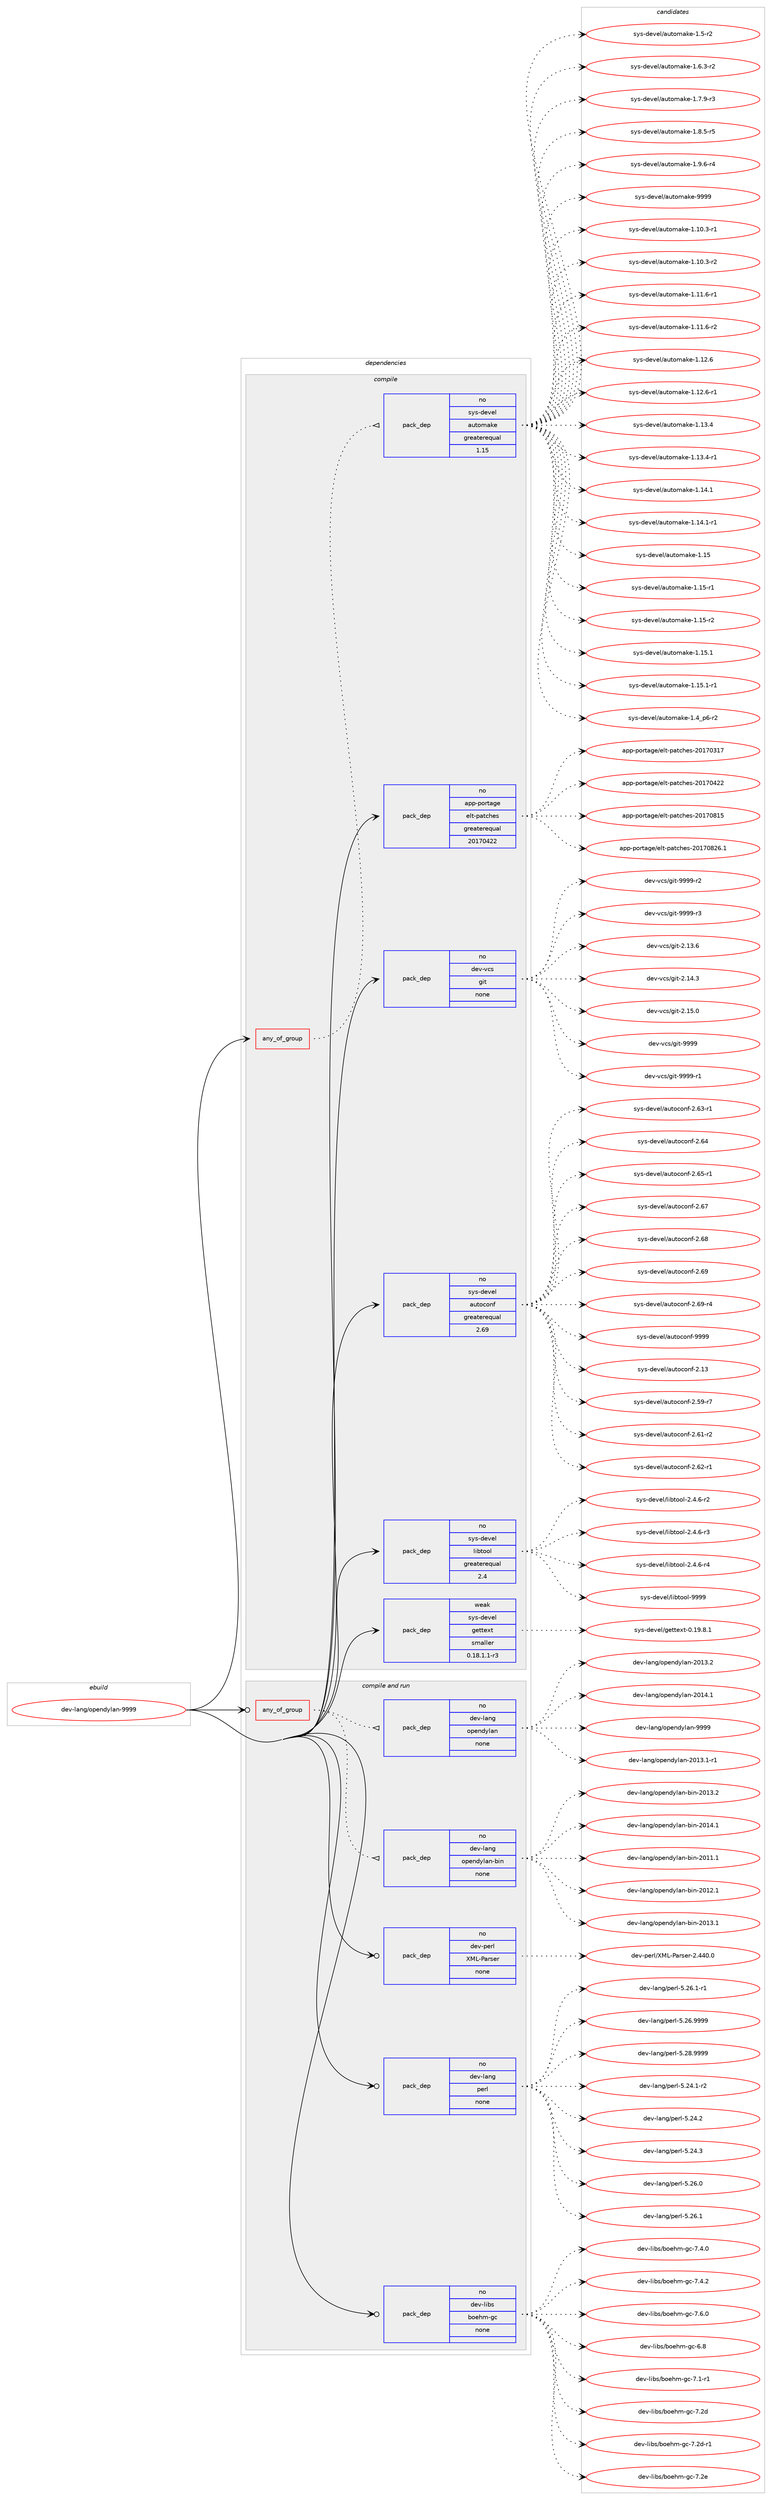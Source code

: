 digraph prolog {

# *************
# Graph options
# *************

newrank=true;
concentrate=true;
compound=true;
graph [rankdir=LR,fontname=Helvetica,fontsize=10,ranksep=1.5];#, ranksep=2.5, nodesep=0.2];
edge  [arrowhead=vee];
node  [fontname=Helvetica,fontsize=10];

# **********
# The ebuild
# **********

subgraph cluster_leftcol {
color=gray;
rank=same;
label=<<i>ebuild</i>>;
id [label="dev-lang/opendylan-9999", color=red, width=4, href="../dev-lang/opendylan-9999.svg"];
}

# ****************
# The dependencies
# ****************

subgraph cluster_midcol {
color=gray;
label=<<i>dependencies</i>>;
subgraph cluster_compile {
fillcolor="#eeeeee";
style=filled;
label=<<i>compile</i>>;
subgraph any3066 {
dependency107773 [label=<<TABLE BORDER="0" CELLBORDER="1" CELLSPACING="0" CELLPADDING="4"><TR><TD CELLPADDING="10">any_of_group</TD></TR></TABLE>>, shape=none, color=red];subgraph pack81562 {
dependency107774 [label=<<TABLE BORDER="0" CELLBORDER="1" CELLSPACING="0" CELLPADDING="4" WIDTH="220"><TR><TD ROWSPAN="6" CELLPADDING="30">pack_dep</TD></TR><TR><TD WIDTH="110">no</TD></TR><TR><TD>sys-devel</TD></TR><TR><TD>automake</TD></TR><TR><TD>greaterequal</TD></TR><TR><TD>1.15</TD></TR></TABLE>>, shape=none, color=blue];
}
dependency107773:e -> dependency107774:w [weight=20,style="dotted",arrowhead="oinv"];
}
id:e -> dependency107773:w [weight=20,style="solid",arrowhead="vee"];
subgraph pack81563 {
dependency107775 [label=<<TABLE BORDER="0" CELLBORDER="1" CELLSPACING="0" CELLPADDING="4" WIDTH="220"><TR><TD ROWSPAN="6" CELLPADDING="30">pack_dep</TD></TR><TR><TD WIDTH="110">no</TD></TR><TR><TD>app-portage</TD></TR><TR><TD>elt-patches</TD></TR><TR><TD>greaterequal</TD></TR><TR><TD>20170422</TD></TR></TABLE>>, shape=none, color=blue];
}
id:e -> dependency107775:w [weight=20,style="solid",arrowhead="vee"];
subgraph pack81564 {
dependency107776 [label=<<TABLE BORDER="0" CELLBORDER="1" CELLSPACING="0" CELLPADDING="4" WIDTH="220"><TR><TD ROWSPAN="6" CELLPADDING="30">pack_dep</TD></TR><TR><TD WIDTH="110">no</TD></TR><TR><TD>dev-vcs</TD></TR><TR><TD>git</TD></TR><TR><TD>none</TD></TR><TR><TD></TD></TR></TABLE>>, shape=none, color=blue];
}
id:e -> dependency107776:w [weight=20,style="solid",arrowhead="vee"];
subgraph pack81565 {
dependency107777 [label=<<TABLE BORDER="0" CELLBORDER="1" CELLSPACING="0" CELLPADDING="4" WIDTH="220"><TR><TD ROWSPAN="6" CELLPADDING="30">pack_dep</TD></TR><TR><TD WIDTH="110">no</TD></TR><TR><TD>sys-devel</TD></TR><TR><TD>autoconf</TD></TR><TR><TD>greaterequal</TD></TR><TR><TD>2.69</TD></TR></TABLE>>, shape=none, color=blue];
}
id:e -> dependency107777:w [weight=20,style="solid",arrowhead="vee"];
subgraph pack81566 {
dependency107778 [label=<<TABLE BORDER="0" CELLBORDER="1" CELLSPACING="0" CELLPADDING="4" WIDTH="220"><TR><TD ROWSPAN="6" CELLPADDING="30">pack_dep</TD></TR><TR><TD WIDTH="110">no</TD></TR><TR><TD>sys-devel</TD></TR><TR><TD>libtool</TD></TR><TR><TD>greaterequal</TD></TR><TR><TD>2.4</TD></TR></TABLE>>, shape=none, color=blue];
}
id:e -> dependency107778:w [weight=20,style="solid",arrowhead="vee"];
subgraph pack81567 {
dependency107779 [label=<<TABLE BORDER="0" CELLBORDER="1" CELLSPACING="0" CELLPADDING="4" WIDTH="220"><TR><TD ROWSPAN="6" CELLPADDING="30">pack_dep</TD></TR><TR><TD WIDTH="110">weak</TD></TR><TR><TD>sys-devel</TD></TR><TR><TD>gettext</TD></TR><TR><TD>smaller</TD></TR><TR><TD>0.18.1.1-r3</TD></TR></TABLE>>, shape=none, color=blue];
}
id:e -> dependency107779:w [weight=20,style="solid",arrowhead="vee"];
}
subgraph cluster_compileandrun {
fillcolor="#eeeeee";
style=filled;
label=<<i>compile and run</i>>;
subgraph any3067 {
dependency107780 [label=<<TABLE BORDER="0" CELLBORDER="1" CELLSPACING="0" CELLPADDING="4"><TR><TD CELLPADDING="10">any_of_group</TD></TR></TABLE>>, shape=none, color=red];subgraph pack81568 {
dependency107781 [label=<<TABLE BORDER="0" CELLBORDER="1" CELLSPACING="0" CELLPADDING="4" WIDTH="220"><TR><TD ROWSPAN="6" CELLPADDING="30">pack_dep</TD></TR><TR><TD WIDTH="110">no</TD></TR><TR><TD>dev-lang</TD></TR><TR><TD>opendylan-bin</TD></TR><TR><TD>none</TD></TR><TR><TD></TD></TR></TABLE>>, shape=none, color=blue];
}
dependency107780:e -> dependency107781:w [weight=20,style="dotted",arrowhead="oinv"];
subgraph pack81569 {
dependency107782 [label=<<TABLE BORDER="0" CELLBORDER="1" CELLSPACING="0" CELLPADDING="4" WIDTH="220"><TR><TD ROWSPAN="6" CELLPADDING="30">pack_dep</TD></TR><TR><TD WIDTH="110">no</TD></TR><TR><TD>dev-lang</TD></TR><TR><TD>opendylan</TD></TR><TR><TD>none</TD></TR><TR><TD></TD></TR></TABLE>>, shape=none, color=blue];
}
dependency107780:e -> dependency107782:w [weight=20,style="dotted",arrowhead="oinv"];
}
id:e -> dependency107780:w [weight=20,style="solid",arrowhead="odotvee"];
subgraph pack81570 {
dependency107783 [label=<<TABLE BORDER="0" CELLBORDER="1" CELLSPACING="0" CELLPADDING="4" WIDTH="220"><TR><TD ROWSPAN="6" CELLPADDING="30">pack_dep</TD></TR><TR><TD WIDTH="110">no</TD></TR><TR><TD>dev-lang</TD></TR><TR><TD>perl</TD></TR><TR><TD>none</TD></TR><TR><TD></TD></TR></TABLE>>, shape=none, color=blue];
}
id:e -> dependency107783:w [weight=20,style="solid",arrowhead="odotvee"];
subgraph pack81571 {
dependency107784 [label=<<TABLE BORDER="0" CELLBORDER="1" CELLSPACING="0" CELLPADDING="4" WIDTH="220"><TR><TD ROWSPAN="6" CELLPADDING="30">pack_dep</TD></TR><TR><TD WIDTH="110">no</TD></TR><TR><TD>dev-libs</TD></TR><TR><TD>boehm-gc</TD></TR><TR><TD>none</TD></TR><TR><TD></TD></TR></TABLE>>, shape=none, color=blue];
}
id:e -> dependency107784:w [weight=20,style="solid",arrowhead="odotvee"];
subgraph pack81572 {
dependency107785 [label=<<TABLE BORDER="0" CELLBORDER="1" CELLSPACING="0" CELLPADDING="4" WIDTH="220"><TR><TD ROWSPAN="6" CELLPADDING="30">pack_dep</TD></TR><TR><TD WIDTH="110">no</TD></TR><TR><TD>dev-perl</TD></TR><TR><TD>XML-Parser</TD></TR><TR><TD>none</TD></TR><TR><TD></TD></TR></TABLE>>, shape=none, color=blue];
}
id:e -> dependency107785:w [weight=20,style="solid",arrowhead="odotvee"];
}
subgraph cluster_run {
fillcolor="#eeeeee";
style=filled;
label=<<i>run</i>>;
}
}

# **************
# The candidates
# **************

subgraph cluster_choices {
rank=same;
color=gray;
label=<<i>candidates</i>>;

subgraph choice81562 {
color=black;
nodesep=1;
choice11512111545100101118101108479711711611110997107101454946494846514511449 [label="sys-devel/automake-1.10.3-r1", color=red, width=4,href="../sys-devel/automake-1.10.3-r1.svg"];
choice11512111545100101118101108479711711611110997107101454946494846514511450 [label="sys-devel/automake-1.10.3-r2", color=red, width=4,href="../sys-devel/automake-1.10.3-r2.svg"];
choice11512111545100101118101108479711711611110997107101454946494946544511449 [label="sys-devel/automake-1.11.6-r1", color=red, width=4,href="../sys-devel/automake-1.11.6-r1.svg"];
choice11512111545100101118101108479711711611110997107101454946494946544511450 [label="sys-devel/automake-1.11.6-r2", color=red, width=4,href="../sys-devel/automake-1.11.6-r2.svg"];
choice1151211154510010111810110847971171161111099710710145494649504654 [label="sys-devel/automake-1.12.6", color=red, width=4,href="../sys-devel/automake-1.12.6.svg"];
choice11512111545100101118101108479711711611110997107101454946495046544511449 [label="sys-devel/automake-1.12.6-r1", color=red, width=4,href="../sys-devel/automake-1.12.6-r1.svg"];
choice1151211154510010111810110847971171161111099710710145494649514652 [label="sys-devel/automake-1.13.4", color=red, width=4,href="../sys-devel/automake-1.13.4.svg"];
choice11512111545100101118101108479711711611110997107101454946495146524511449 [label="sys-devel/automake-1.13.4-r1", color=red, width=4,href="../sys-devel/automake-1.13.4-r1.svg"];
choice1151211154510010111810110847971171161111099710710145494649524649 [label="sys-devel/automake-1.14.1", color=red, width=4,href="../sys-devel/automake-1.14.1.svg"];
choice11512111545100101118101108479711711611110997107101454946495246494511449 [label="sys-devel/automake-1.14.1-r1", color=red, width=4,href="../sys-devel/automake-1.14.1-r1.svg"];
choice115121115451001011181011084797117116111109971071014549464953 [label="sys-devel/automake-1.15", color=red, width=4,href="../sys-devel/automake-1.15.svg"];
choice1151211154510010111810110847971171161111099710710145494649534511449 [label="sys-devel/automake-1.15-r1", color=red, width=4,href="../sys-devel/automake-1.15-r1.svg"];
choice1151211154510010111810110847971171161111099710710145494649534511450 [label="sys-devel/automake-1.15-r2", color=red, width=4,href="../sys-devel/automake-1.15-r2.svg"];
choice1151211154510010111810110847971171161111099710710145494649534649 [label="sys-devel/automake-1.15.1", color=red, width=4,href="../sys-devel/automake-1.15.1.svg"];
choice11512111545100101118101108479711711611110997107101454946495346494511449 [label="sys-devel/automake-1.15.1-r1", color=red, width=4,href="../sys-devel/automake-1.15.1-r1.svg"];
choice115121115451001011181011084797117116111109971071014549465295112544511450 [label="sys-devel/automake-1.4_p6-r2", color=red, width=4,href="../sys-devel/automake-1.4_p6-r2.svg"];
choice11512111545100101118101108479711711611110997107101454946534511450 [label="sys-devel/automake-1.5-r2", color=red, width=4,href="../sys-devel/automake-1.5-r2.svg"];
choice115121115451001011181011084797117116111109971071014549465446514511450 [label="sys-devel/automake-1.6.3-r2", color=red, width=4,href="../sys-devel/automake-1.6.3-r2.svg"];
choice115121115451001011181011084797117116111109971071014549465546574511451 [label="sys-devel/automake-1.7.9-r3", color=red, width=4,href="../sys-devel/automake-1.7.9-r3.svg"];
choice115121115451001011181011084797117116111109971071014549465646534511453 [label="sys-devel/automake-1.8.5-r5", color=red, width=4,href="../sys-devel/automake-1.8.5-r5.svg"];
choice115121115451001011181011084797117116111109971071014549465746544511452 [label="sys-devel/automake-1.9.6-r4", color=red, width=4,href="../sys-devel/automake-1.9.6-r4.svg"];
choice115121115451001011181011084797117116111109971071014557575757 [label="sys-devel/automake-9999", color=red, width=4,href="../sys-devel/automake-9999.svg"];
dependency107774:e -> choice11512111545100101118101108479711711611110997107101454946494846514511449:w [style=dotted,weight="100"];
dependency107774:e -> choice11512111545100101118101108479711711611110997107101454946494846514511450:w [style=dotted,weight="100"];
dependency107774:e -> choice11512111545100101118101108479711711611110997107101454946494946544511449:w [style=dotted,weight="100"];
dependency107774:e -> choice11512111545100101118101108479711711611110997107101454946494946544511450:w [style=dotted,weight="100"];
dependency107774:e -> choice1151211154510010111810110847971171161111099710710145494649504654:w [style=dotted,weight="100"];
dependency107774:e -> choice11512111545100101118101108479711711611110997107101454946495046544511449:w [style=dotted,weight="100"];
dependency107774:e -> choice1151211154510010111810110847971171161111099710710145494649514652:w [style=dotted,weight="100"];
dependency107774:e -> choice11512111545100101118101108479711711611110997107101454946495146524511449:w [style=dotted,weight="100"];
dependency107774:e -> choice1151211154510010111810110847971171161111099710710145494649524649:w [style=dotted,weight="100"];
dependency107774:e -> choice11512111545100101118101108479711711611110997107101454946495246494511449:w [style=dotted,weight="100"];
dependency107774:e -> choice115121115451001011181011084797117116111109971071014549464953:w [style=dotted,weight="100"];
dependency107774:e -> choice1151211154510010111810110847971171161111099710710145494649534511449:w [style=dotted,weight="100"];
dependency107774:e -> choice1151211154510010111810110847971171161111099710710145494649534511450:w [style=dotted,weight="100"];
dependency107774:e -> choice1151211154510010111810110847971171161111099710710145494649534649:w [style=dotted,weight="100"];
dependency107774:e -> choice11512111545100101118101108479711711611110997107101454946495346494511449:w [style=dotted,weight="100"];
dependency107774:e -> choice115121115451001011181011084797117116111109971071014549465295112544511450:w [style=dotted,weight="100"];
dependency107774:e -> choice11512111545100101118101108479711711611110997107101454946534511450:w [style=dotted,weight="100"];
dependency107774:e -> choice115121115451001011181011084797117116111109971071014549465446514511450:w [style=dotted,weight="100"];
dependency107774:e -> choice115121115451001011181011084797117116111109971071014549465546574511451:w [style=dotted,weight="100"];
dependency107774:e -> choice115121115451001011181011084797117116111109971071014549465646534511453:w [style=dotted,weight="100"];
dependency107774:e -> choice115121115451001011181011084797117116111109971071014549465746544511452:w [style=dotted,weight="100"];
dependency107774:e -> choice115121115451001011181011084797117116111109971071014557575757:w [style=dotted,weight="100"];
}
subgraph choice81563 {
color=black;
nodesep=1;
choice97112112451121111141169710310147101108116451129711699104101115455048495548514955 [label="app-portage/elt-patches-20170317", color=red, width=4,href="../app-portage/elt-patches-20170317.svg"];
choice97112112451121111141169710310147101108116451129711699104101115455048495548525050 [label="app-portage/elt-patches-20170422", color=red, width=4,href="../app-portage/elt-patches-20170422.svg"];
choice97112112451121111141169710310147101108116451129711699104101115455048495548564953 [label="app-portage/elt-patches-20170815", color=red, width=4,href="../app-portage/elt-patches-20170815.svg"];
choice971121124511211111411697103101471011081164511297116991041011154550484955485650544649 [label="app-portage/elt-patches-20170826.1", color=red, width=4,href="../app-portage/elt-patches-20170826.1.svg"];
dependency107775:e -> choice97112112451121111141169710310147101108116451129711699104101115455048495548514955:w [style=dotted,weight="100"];
dependency107775:e -> choice97112112451121111141169710310147101108116451129711699104101115455048495548525050:w [style=dotted,weight="100"];
dependency107775:e -> choice97112112451121111141169710310147101108116451129711699104101115455048495548564953:w [style=dotted,weight="100"];
dependency107775:e -> choice971121124511211111411697103101471011081164511297116991041011154550484955485650544649:w [style=dotted,weight="100"];
}
subgraph choice81564 {
color=black;
nodesep=1;
choice10010111845118991154710310511645504649514654 [label="dev-vcs/git-2.13.6", color=red, width=4,href="../dev-vcs/git-2.13.6.svg"];
choice10010111845118991154710310511645504649524651 [label="dev-vcs/git-2.14.3", color=red, width=4,href="../dev-vcs/git-2.14.3.svg"];
choice10010111845118991154710310511645504649534648 [label="dev-vcs/git-2.15.0", color=red, width=4,href="../dev-vcs/git-2.15.0.svg"];
choice1001011184511899115471031051164557575757 [label="dev-vcs/git-9999", color=red, width=4,href="../dev-vcs/git-9999.svg"];
choice10010111845118991154710310511645575757574511449 [label="dev-vcs/git-9999-r1", color=red, width=4,href="../dev-vcs/git-9999-r1.svg"];
choice10010111845118991154710310511645575757574511450 [label="dev-vcs/git-9999-r2", color=red, width=4,href="../dev-vcs/git-9999-r2.svg"];
choice10010111845118991154710310511645575757574511451 [label="dev-vcs/git-9999-r3", color=red, width=4,href="../dev-vcs/git-9999-r3.svg"];
dependency107776:e -> choice10010111845118991154710310511645504649514654:w [style=dotted,weight="100"];
dependency107776:e -> choice10010111845118991154710310511645504649524651:w [style=dotted,weight="100"];
dependency107776:e -> choice10010111845118991154710310511645504649534648:w [style=dotted,weight="100"];
dependency107776:e -> choice1001011184511899115471031051164557575757:w [style=dotted,weight="100"];
dependency107776:e -> choice10010111845118991154710310511645575757574511449:w [style=dotted,weight="100"];
dependency107776:e -> choice10010111845118991154710310511645575757574511450:w [style=dotted,weight="100"];
dependency107776:e -> choice10010111845118991154710310511645575757574511451:w [style=dotted,weight="100"];
}
subgraph choice81565 {
color=black;
nodesep=1;
choice115121115451001011181011084797117116111991111101024550464951 [label="sys-devel/autoconf-2.13", color=red, width=4,href="../sys-devel/autoconf-2.13.svg"];
choice1151211154510010111810110847971171161119911111010245504653574511455 [label="sys-devel/autoconf-2.59-r7", color=red, width=4,href="../sys-devel/autoconf-2.59-r7.svg"];
choice1151211154510010111810110847971171161119911111010245504654494511450 [label="sys-devel/autoconf-2.61-r2", color=red, width=4,href="../sys-devel/autoconf-2.61-r2.svg"];
choice1151211154510010111810110847971171161119911111010245504654504511449 [label="sys-devel/autoconf-2.62-r1", color=red, width=4,href="../sys-devel/autoconf-2.62-r1.svg"];
choice1151211154510010111810110847971171161119911111010245504654514511449 [label="sys-devel/autoconf-2.63-r1", color=red, width=4,href="../sys-devel/autoconf-2.63-r1.svg"];
choice115121115451001011181011084797117116111991111101024550465452 [label="sys-devel/autoconf-2.64", color=red, width=4,href="../sys-devel/autoconf-2.64.svg"];
choice1151211154510010111810110847971171161119911111010245504654534511449 [label="sys-devel/autoconf-2.65-r1", color=red, width=4,href="../sys-devel/autoconf-2.65-r1.svg"];
choice115121115451001011181011084797117116111991111101024550465455 [label="sys-devel/autoconf-2.67", color=red, width=4,href="../sys-devel/autoconf-2.67.svg"];
choice115121115451001011181011084797117116111991111101024550465456 [label="sys-devel/autoconf-2.68", color=red, width=4,href="../sys-devel/autoconf-2.68.svg"];
choice115121115451001011181011084797117116111991111101024550465457 [label="sys-devel/autoconf-2.69", color=red, width=4,href="../sys-devel/autoconf-2.69.svg"];
choice1151211154510010111810110847971171161119911111010245504654574511452 [label="sys-devel/autoconf-2.69-r4", color=red, width=4,href="../sys-devel/autoconf-2.69-r4.svg"];
choice115121115451001011181011084797117116111991111101024557575757 [label="sys-devel/autoconf-9999", color=red, width=4,href="../sys-devel/autoconf-9999.svg"];
dependency107777:e -> choice115121115451001011181011084797117116111991111101024550464951:w [style=dotted,weight="100"];
dependency107777:e -> choice1151211154510010111810110847971171161119911111010245504653574511455:w [style=dotted,weight="100"];
dependency107777:e -> choice1151211154510010111810110847971171161119911111010245504654494511450:w [style=dotted,weight="100"];
dependency107777:e -> choice1151211154510010111810110847971171161119911111010245504654504511449:w [style=dotted,weight="100"];
dependency107777:e -> choice1151211154510010111810110847971171161119911111010245504654514511449:w [style=dotted,weight="100"];
dependency107777:e -> choice115121115451001011181011084797117116111991111101024550465452:w [style=dotted,weight="100"];
dependency107777:e -> choice1151211154510010111810110847971171161119911111010245504654534511449:w [style=dotted,weight="100"];
dependency107777:e -> choice115121115451001011181011084797117116111991111101024550465455:w [style=dotted,weight="100"];
dependency107777:e -> choice115121115451001011181011084797117116111991111101024550465456:w [style=dotted,weight="100"];
dependency107777:e -> choice115121115451001011181011084797117116111991111101024550465457:w [style=dotted,weight="100"];
dependency107777:e -> choice1151211154510010111810110847971171161119911111010245504654574511452:w [style=dotted,weight="100"];
dependency107777:e -> choice115121115451001011181011084797117116111991111101024557575757:w [style=dotted,weight="100"];
}
subgraph choice81566 {
color=black;
nodesep=1;
choice1151211154510010111810110847108105981161111111084550465246544511450 [label="sys-devel/libtool-2.4.6-r2", color=red, width=4,href="../sys-devel/libtool-2.4.6-r2.svg"];
choice1151211154510010111810110847108105981161111111084550465246544511451 [label="sys-devel/libtool-2.4.6-r3", color=red, width=4,href="../sys-devel/libtool-2.4.6-r3.svg"];
choice1151211154510010111810110847108105981161111111084550465246544511452 [label="sys-devel/libtool-2.4.6-r4", color=red, width=4,href="../sys-devel/libtool-2.4.6-r4.svg"];
choice1151211154510010111810110847108105981161111111084557575757 [label="sys-devel/libtool-9999", color=red, width=4,href="../sys-devel/libtool-9999.svg"];
dependency107778:e -> choice1151211154510010111810110847108105981161111111084550465246544511450:w [style=dotted,weight="100"];
dependency107778:e -> choice1151211154510010111810110847108105981161111111084550465246544511451:w [style=dotted,weight="100"];
dependency107778:e -> choice1151211154510010111810110847108105981161111111084550465246544511452:w [style=dotted,weight="100"];
dependency107778:e -> choice1151211154510010111810110847108105981161111111084557575757:w [style=dotted,weight="100"];
}
subgraph choice81567 {
color=black;
nodesep=1;
choice1151211154510010111810110847103101116116101120116454846495746564649 [label="sys-devel/gettext-0.19.8.1", color=red, width=4,href="../sys-devel/gettext-0.19.8.1.svg"];
dependency107779:e -> choice1151211154510010111810110847103101116116101120116454846495746564649:w [style=dotted,weight="100"];
}
subgraph choice81568 {
color=black;
nodesep=1;
choice10010111845108971101034711111210111010012110897110459810511045504849494649 [label="dev-lang/opendylan-bin-2011.1", color=red, width=4,href="../dev-lang/opendylan-bin-2011.1.svg"];
choice10010111845108971101034711111210111010012110897110459810511045504849504649 [label="dev-lang/opendylan-bin-2012.1", color=red, width=4,href="../dev-lang/opendylan-bin-2012.1.svg"];
choice10010111845108971101034711111210111010012110897110459810511045504849514649 [label="dev-lang/opendylan-bin-2013.1", color=red, width=4,href="../dev-lang/opendylan-bin-2013.1.svg"];
choice10010111845108971101034711111210111010012110897110459810511045504849514650 [label="dev-lang/opendylan-bin-2013.2", color=red, width=4,href="../dev-lang/opendylan-bin-2013.2.svg"];
choice10010111845108971101034711111210111010012110897110459810511045504849524649 [label="dev-lang/opendylan-bin-2014.1", color=red, width=4,href="../dev-lang/opendylan-bin-2014.1.svg"];
dependency107781:e -> choice10010111845108971101034711111210111010012110897110459810511045504849494649:w [style=dotted,weight="100"];
dependency107781:e -> choice10010111845108971101034711111210111010012110897110459810511045504849504649:w [style=dotted,weight="100"];
dependency107781:e -> choice10010111845108971101034711111210111010012110897110459810511045504849514649:w [style=dotted,weight="100"];
dependency107781:e -> choice10010111845108971101034711111210111010012110897110459810511045504849514650:w [style=dotted,weight="100"];
dependency107781:e -> choice10010111845108971101034711111210111010012110897110459810511045504849524649:w [style=dotted,weight="100"];
}
subgraph choice81569 {
color=black;
nodesep=1;
choice10010111845108971101034711111210111010012110897110455048495146494511449 [label="dev-lang/opendylan-2013.1-r1", color=red, width=4,href="../dev-lang/opendylan-2013.1-r1.svg"];
choice1001011184510897110103471111121011101001211089711045504849514650 [label="dev-lang/opendylan-2013.2", color=red, width=4,href="../dev-lang/opendylan-2013.2.svg"];
choice1001011184510897110103471111121011101001211089711045504849524649 [label="dev-lang/opendylan-2014.1", color=red, width=4,href="../dev-lang/opendylan-2014.1.svg"];
choice100101118451089711010347111112101110100121108971104557575757 [label="dev-lang/opendylan-9999", color=red, width=4,href="../dev-lang/opendylan-9999.svg"];
dependency107782:e -> choice10010111845108971101034711111210111010012110897110455048495146494511449:w [style=dotted,weight="100"];
dependency107782:e -> choice1001011184510897110103471111121011101001211089711045504849514650:w [style=dotted,weight="100"];
dependency107782:e -> choice1001011184510897110103471111121011101001211089711045504849524649:w [style=dotted,weight="100"];
dependency107782:e -> choice100101118451089711010347111112101110100121108971104557575757:w [style=dotted,weight="100"];
}
subgraph choice81570 {
color=black;
nodesep=1;
choice100101118451089711010347112101114108455346505246494511450 [label="dev-lang/perl-5.24.1-r2", color=red, width=4,href="../dev-lang/perl-5.24.1-r2.svg"];
choice10010111845108971101034711210111410845534650524650 [label="dev-lang/perl-5.24.2", color=red, width=4,href="../dev-lang/perl-5.24.2.svg"];
choice10010111845108971101034711210111410845534650524651 [label="dev-lang/perl-5.24.3", color=red, width=4,href="../dev-lang/perl-5.24.3.svg"];
choice10010111845108971101034711210111410845534650544648 [label="dev-lang/perl-5.26.0", color=red, width=4,href="../dev-lang/perl-5.26.0.svg"];
choice10010111845108971101034711210111410845534650544649 [label="dev-lang/perl-5.26.1", color=red, width=4,href="../dev-lang/perl-5.26.1.svg"];
choice100101118451089711010347112101114108455346505446494511449 [label="dev-lang/perl-5.26.1-r1", color=red, width=4,href="../dev-lang/perl-5.26.1-r1.svg"];
choice10010111845108971101034711210111410845534650544657575757 [label="dev-lang/perl-5.26.9999", color=red, width=4,href="../dev-lang/perl-5.26.9999.svg"];
choice10010111845108971101034711210111410845534650564657575757 [label="dev-lang/perl-5.28.9999", color=red, width=4,href="../dev-lang/perl-5.28.9999.svg"];
dependency107783:e -> choice100101118451089711010347112101114108455346505246494511450:w [style=dotted,weight="100"];
dependency107783:e -> choice10010111845108971101034711210111410845534650524650:w [style=dotted,weight="100"];
dependency107783:e -> choice10010111845108971101034711210111410845534650524651:w [style=dotted,weight="100"];
dependency107783:e -> choice10010111845108971101034711210111410845534650544648:w [style=dotted,weight="100"];
dependency107783:e -> choice10010111845108971101034711210111410845534650544649:w [style=dotted,weight="100"];
dependency107783:e -> choice100101118451089711010347112101114108455346505446494511449:w [style=dotted,weight="100"];
dependency107783:e -> choice10010111845108971101034711210111410845534650544657575757:w [style=dotted,weight="100"];
dependency107783:e -> choice10010111845108971101034711210111410845534650564657575757:w [style=dotted,weight="100"];
}
subgraph choice81571 {
color=black;
nodesep=1;
choice10010111845108105981154798111101104109451039945544656 [label="dev-libs/boehm-gc-6.8", color=red, width=4,href="../dev-libs/boehm-gc-6.8.svg"];
choice100101118451081059811547981111011041094510399455546494511449 [label="dev-libs/boehm-gc-7.1-r1", color=red, width=4,href="../dev-libs/boehm-gc-7.1-r1.svg"];
choice10010111845108105981154798111101104109451039945554650100 [label="dev-libs/boehm-gc-7.2d", color=red, width=4,href="../dev-libs/boehm-gc-7.2d.svg"];
choice100101118451081059811547981111011041094510399455546501004511449 [label="dev-libs/boehm-gc-7.2d-r1", color=red, width=4,href="../dev-libs/boehm-gc-7.2d-r1.svg"];
choice10010111845108105981154798111101104109451039945554650101 [label="dev-libs/boehm-gc-7.2e", color=red, width=4,href="../dev-libs/boehm-gc-7.2e.svg"];
choice100101118451081059811547981111011041094510399455546524648 [label="dev-libs/boehm-gc-7.4.0", color=red, width=4,href="../dev-libs/boehm-gc-7.4.0.svg"];
choice100101118451081059811547981111011041094510399455546524650 [label="dev-libs/boehm-gc-7.4.2", color=red, width=4,href="../dev-libs/boehm-gc-7.4.2.svg"];
choice100101118451081059811547981111011041094510399455546544648 [label="dev-libs/boehm-gc-7.6.0", color=red, width=4,href="../dev-libs/boehm-gc-7.6.0.svg"];
dependency107784:e -> choice10010111845108105981154798111101104109451039945544656:w [style=dotted,weight="100"];
dependency107784:e -> choice100101118451081059811547981111011041094510399455546494511449:w [style=dotted,weight="100"];
dependency107784:e -> choice10010111845108105981154798111101104109451039945554650100:w [style=dotted,weight="100"];
dependency107784:e -> choice100101118451081059811547981111011041094510399455546501004511449:w [style=dotted,weight="100"];
dependency107784:e -> choice10010111845108105981154798111101104109451039945554650101:w [style=dotted,weight="100"];
dependency107784:e -> choice100101118451081059811547981111011041094510399455546524648:w [style=dotted,weight="100"];
dependency107784:e -> choice100101118451081059811547981111011041094510399455546524650:w [style=dotted,weight="100"];
dependency107784:e -> choice100101118451081059811547981111011041094510399455546544648:w [style=dotted,weight="100"];
}
subgraph choice81572 {
color=black;
nodesep=1;
choice10010111845112101114108478877764580971141151011144550465252484648 [label="dev-perl/XML-Parser-2.440.0", color=red, width=4,href="../dev-perl/XML-Parser-2.440.0.svg"];
dependency107785:e -> choice10010111845112101114108478877764580971141151011144550465252484648:w [style=dotted,weight="100"];
}
}

}
